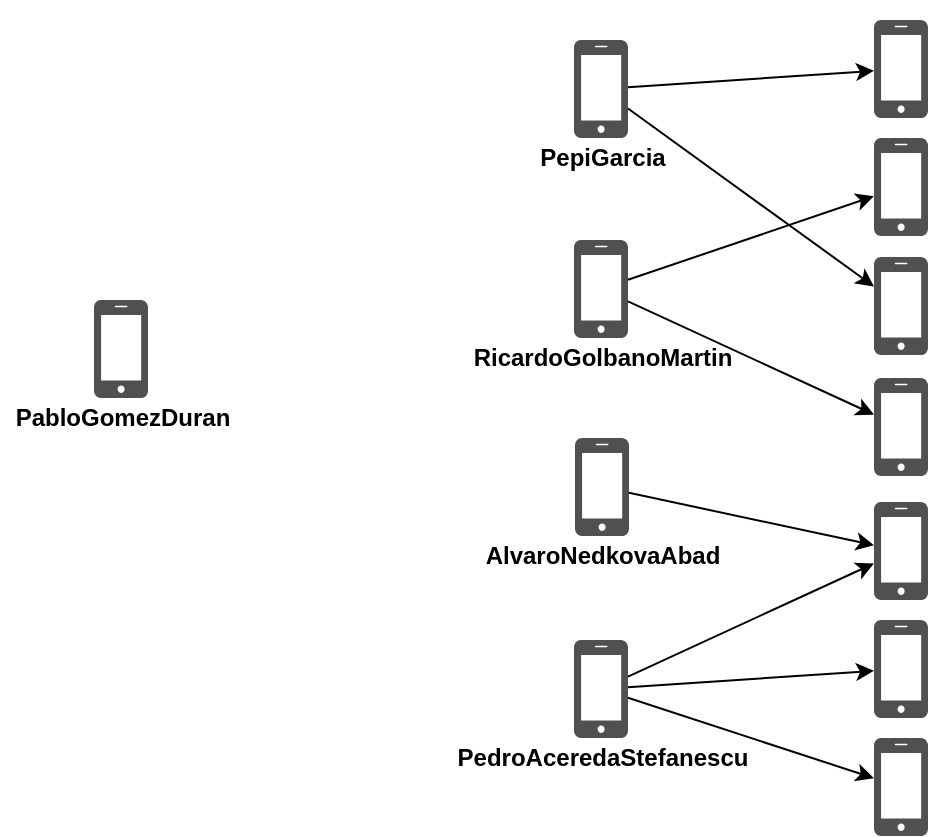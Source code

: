 <mxfile version="12.9.7" type="device"><diagram id="QTLxOaP4WovwVYjnvfPy" name="Page-1"><mxGraphModel dx="716" dy="408" grid="1" gridSize="10" guides="1" tooltips="1" connect="1" arrows="1" fold="1" page="1" pageScale="1" pageWidth="827" pageHeight="1169" math="0" shadow="0"><root><mxCell id="0"/><mxCell id="1" parent="0"/><mxCell id="iuBkCSvZXhHmo4ZoFInL-21" value="" style="pointerEvents=1;shadow=0;dashed=0;html=1;strokeColor=none;fillColor=#505050;labelPosition=center;verticalLabelPosition=bottom;verticalAlign=top;outlineConnect=0;align=center;shape=mxgraph.office.devices.cell_phone_iphone_proportional;" vertex="1" parent="1"><mxGeometry x="200" y="270" width="27" height="49" as="geometry"/></mxCell><mxCell id="iuBkCSvZXhHmo4ZoFInL-26" value="" style="shape=image;html=1;verticalAlign=top;verticalLabelPosition=bottom;labelBackgroundColor=#ffffff;imageAspect=0;aspect=fixed;image=https://cdn4.iconfinder.com/data/icons/free-ui/64/v-26-128.png" vertex="1" parent="1"><mxGeometry x="444" y="420" width="20" height="20" as="geometry"/></mxCell><mxCell id="iuBkCSvZXhHmo4ZoFInL-27" value="" style="shape=image;html=1;verticalAlign=top;verticalLabelPosition=bottom;labelBackgroundColor=#ffffff;imageAspect=0;aspect=fixed;image=https://cdn4.iconfinder.com/data/icons/free-ui/64/v-26-128.png" vertex="1" parent="1"><mxGeometry x="443.5" y="219" width="20" height="20" as="geometry"/></mxCell><mxCell id="iuBkCSvZXhHmo4ZoFInL-28" value="" style="shape=image;html=1;verticalAlign=top;verticalLabelPosition=bottom;labelBackgroundColor=#ffffff;imageAspect=0;aspect=fixed;image=https://cdn4.iconfinder.com/data/icons/free-ui/64/v-26-128.png" vertex="1" parent="1"><mxGeometry x="444" y="120" width="20" height="20" as="geometry"/></mxCell><mxCell id="iuBkCSvZXhHmo4ZoFInL-29" value="" style="shape=image;html=1;verticalAlign=top;verticalLabelPosition=bottom;labelBackgroundColor=#ffffff;imageAspect=0;aspect=fixed;image=https://cdn4.iconfinder.com/data/icons/free-ui/64/v-26-128.png" vertex="1" parent="1"><mxGeometry x="443.5" y="319" width="20" height="20" as="geometry"/></mxCell><mxCell id="iuBkCSvZXhHmo4ZoFInL-30" value="PabloGomezDuran" style="text;html=1;align=center;verticalAlign=middle;resizable=0;points=[];autosize=1;fontStyle=1" vertex="1" parent="1"><mxGeometry x="153.5" y="319" width="120" height="20" as="geometry"/></mxCell><mxCell id="iuBkCSvZXhHmo4ZoFInL-31" value="" style="pointerEvents=1;shadow=0;dashed=0;html=1;strokeColor=none;fillColor=#505050;labelPosition=center;verticalLabelPosition=bottom;verticalAlign=top;outlineConnect=0;align=center;shape=mxgraph.office.devices.cell_phone_iphone_proportional;" vertex="1" parent="1"><mxGeometry x="440" y="440" width="27" height="49" as="geometry"/></mxCell><mxCell id="iuBkCSvZXhHmo4ZoFInL-32" value="" style="pointerEvents=1;shadow=0;dashed=0;html=1;strokeColor=none;fillColor=#505050;labelPosition=center;verticalLabelPosition=bottom;verticalAlign=top;outlineConnect=0;align=center;shape=mxgraph.office.devices.cell_phone_iphone_proportional;" vertex="1" parent="1"><mxGeometry x="440.5" y="339" width="27" height="49" as="geometry"/></mxCell><mxCell id="iuBkCSvZXhHmo4ZoFInL-33" value="" style="pointerEvents=1;shadow=0;dashed=0;html=1;strokeColor=none;fillColor=#505050;labelPosition=center;verticalLabelPosition=bottom;verticalAlign=top;outlineConnect=0;align=center;shape=mxgraph.office.devices.cell_phone_iphone_proportional;" vertex="1" parent="1"><mxGeometry x="440" y="240" width="27" height="49" as="geometry"/></mxCell><mxCell id="iuBkCSvZXhHmo4ZoFInL-34" value="" style="pointerEvents=1;shadow=0;dashed=0;html=1;strokeColor=none;fillColor=#505050;labelPosition=center;verticalLabelPosition=bottom;verticalAlign=top;outlineConnect=0;align=center;shape=mxgraph.office.devices.cell_phone_iphone_proportional;" vertex="1" parent="1"><mxGeometry x="440" y="140" width="27" height="49" as="geometry"/></mxCell><mxCell id="iuBkCSvZXhHmo4ZoFInL-35" value="RicardoGolbanoMartin" style="text;html=1;align=center;verticalAlign=middle;resizable=0;points=[];autosize=1;fontStyle=1" vertex="1" parent="1"><mxGeometry x="383.5" y="289" width="140" height="20" as="geometry"/></mxCell><mxCell id="iuBkCSvZXhHmo4ZoFInL-36" value="PedroAceredaStefanescu" style="text;html=1;align=center;verticalAlign=middle;resizable=0;points=[];autosize=1;fontStyle=1" vertex="1" parent="1"><mxGeometry x="373.5" y="489" width="160" height="20" as="geometry"/></mxCell><mxCell id="iuBkCSvZXhHmo4ZoFInL-37" value="AlvaroNedkovaAbad" style="text;html=1;align=center;verticalAlign=middle;resizable=0;points=[];autosize=1;fontStyle=1" vertex="1" parent="1"><mxGeometry x="389" y="388" width="130" height="20" as="geometry"/></mxCell><mxCell id="iuBkCSvZXhHmo4ZoFInL-38" value="PepiGarcia" style="text;html=1;align=center;verticalAlign=middle;resizable=0;points=[];autosize=1;fontStyle=1" vertex="1" parent="1"><mxGeometry x="414" y="189" width="80" height="20" as="geometry"/></mxCell><mxCell id="iuBkCSvZXhHmo4ZoFInL-41" value="" style="pointerEvents=1;shadow=0;dashed=0;html=1;strokeColor=none;fillColor=#505050;labelPosition=center;verticalLabelPosition=bottom;verticalAlign=top;outlineConnect=0;align=center;shape=mxgraph.office.devices.cell_phone_iphone_proportional;" vertex="1" parent="1"><mxGeometry x="590" y="309" width="27" height="49" as="geometry"/></mxCell><mxCell id="iuBkCSvZXhHmo4ZoFInL-42" value="" style="pointerEvents=1;shadow=0;dashed=0;html=1;strokeColor=none;fillColor=#505050;labelPosition=center;verticalLabelPosition=bottom;verticalAlign=top;outlineConnect=0;align=center;shape=mxgraph.office.devices.cell_phone_iphone_proportional;" vertex="1" parent="1"><mxGeometry x="590" y="189" width="27" height="49" as="geometry"/></mxCell><mxCell id="iuBkCSvZXhHmo4ZoFInL-43" value="" style="pointerEvents=1;shadow=0;dashed=0;html=1;strokeColor=none;fillColor=#505050;labelPosition=center;verticalLabelPosition=bottom;verticalAlign=top;outlineConnect=0;align=center;shape=mxgraph.office.devices.cell_phone_iphone_proportional;" vertex="1" parent="1"><mxGeometry x="590" y="130" width="27" height="49" as="geometry"/></mxCell><mxCell id="iuBkCSvZXhHmo4ZoFInL-44" value="" style="pointerEvents=1;shadow=0;dashed=0;html=1;strokeColor=none;fillColor=#505050;labelPosition=center;verticalLabelPosition=bottom;verticalAlign=top;outlineConnect=0;align=center;shape=mxgraph.office.devices.cell_phone_iphone_proportional;" vertex="1" parent="1"><mxGeometry x="590" y="371" width="27" height="49" as="geometry"/></mxCell><mxCell id="iuBkCSvZXhHmo4ZoFInL-45" value="" style="pointerEvents=1;shadow=0;dashed=0;html=1;strokeColor=none;fillColor=#505050;labelPosition=center;verticalLabelPosition=bottom;verticalAlign=top;outlineConnect=0;align=center;shape=mxgraph.office.devices.cell_phone_iphone_proportional;" vertex="1" parent="1"><mxGeometry x="590" y="430" width="27" height="49" as="geometry"/></mxCell><mxCell id="iuBkCSvZXhHmo4ZoFInL-46" value="" style="pointerEvents=1;shadow=0;dashed=0;html=1;strokeColor=none;fillColor=#505050;labelPosition=center;verticalLabelPosition=bottom;verticalAlign=top;outlineConnect=0;align=center;shape=mxgraph.office.devices.cell_phone_iphone_proportional;" vertex="1" parent="1"><mxGeometry x="590" y="248.5" width="27" height="49" as="geometry"/></mxCell><mxCell id="iuBkCSvZXhHmo4ZoFInL-47" value="" style="pointerEvents=1;shadow=0;dashed=0;html=1;strokeColor=none;fillColor=#505050;labelPosition=center;verticalLabelPosition=bottom;verticalAlign=top;outlineConnect=0;align=center;shape=mxgraph.office.devices.cell_phone_iphone_proportional;" vertex="1" parent="1"><mxGeometry x="590" y="489" width="27" height="49" as="geometry"/></mxCell><mxCell id="iuBkCSvZXhHmo4ZoFInL-48" value="" style="endArrow=classic;html=1;" edge="1" parent="1" source="iuBkCSvZXhHmo4ZoFInL-31" target="iuBkCSvZXhHmo4ZoFInL-44"><mxGeometry width="50" height="50" relative="1" as="geometry"><mxPoint x="510" y="480" as="sourcePoint"/><mxPoint x="560" y="430" as="targetPoint"/></mxGeometry></mxCell><mxCell id="iuBkCSvZXhHmo4ZoFInL-49" value="" style="endArrow=classic;html=1;" edge="1" parent="1" source="iuBkCSvZXhHmo4ZoFInL-31" target="iuBkCSvZXhHmo4ZoFInL-45"><mxGeometry width="50" height="50" relative="1" as="geometry"><mxPoint x="477.0" y="468.29" as="sourcePoint"/><mxPoint x="600" y="411.71" as="targetPoint"/></mxGeometry></mxCell><mxCell id="iuBkCSvZXhHmo4ZoFInL-50" value="" style="endArrow=classic;html=1;" edge="1" parent="1" source="iuBkCSvZXhHmo4ZoFInL-31" target="iuBkCSvZXhHmo4ZoFInL-47"><mxGeometry width="50" height="50" relative="1" as="geometry"><mxPoint x="477.0" y="473.6" as="sourcePoint"/><mxPoint x="600" y="465.4" as="targetPoint"/></mxGeometry></mxCell><mxCell id="iuBkCSvZXhHmo4ZoFInL-51" value="" style="endArrow=classic;html=1;" edge="1" parent="1" source="iuBkCSvZXhHmo4ZoFInL-32" target="iuBkCSvZXhHmo4ZoFInL-44"><mxGeometry width="50" height="50" relative="1" as="geometry"><mxPoint x="477.0" y="468.29" as="sourcePoint"/><mxPoint x="600" y="411.71" as="targetPoint"/></mxGeometry></mxCell><mxCell id="iuBkCSvZXhHmo4ZoFInL-52" value="" style="endArrow=classic;html=1;" edge="1" parent="1" source="iuBkCSvZXhHmo4ZoFInL-33" target="iuBkCSvZXhHmo4ZoFInL-41"><mxGeometry width="50" height="50" relative="1" as="geometry"><mxPoint x="502.0" y="272.5" as="sourcePoint"/><mxPoint x="624.5" y="296.22" as="targetPoint"/></mxGeometry></mxCell><mxCell id="iuBkCSvZXhHmo4ZoFInL-53" value="" style="endArrow=classic;html=1;" edge="1" parent="1" source="iuBkCSvZXhHmo4ZoFInL-33" target="iuBkCSvZXhHmo4ZoFInL-42"><mxGeometry width="50" height="50" relative="1" as="geometry"><mxPoint x="502.0" y="272.5" as="sourcePoint"/><mxPoint x="600" y="335.387" as="targetPoint"/></mxGeometry></mxCell><mxCell id="iuBkCSvZXhHmo4ZoFInL-55" value="" style="endArrow=classic;html=1;" edge="1" parent="1" source="iuBkCSvZXhHmo4ZoFInL-34" target="iuBkCSvZXhHmo4ZoFInL-46"><mxGeometry width="50" height="50" relative="1" as="geometry"><mxPoint x="502" y="210" as="sourcePoint"/><mxPoint x="600" y="231.347" as="targetPoint"/></mxGeometry></mxCell><mxCell id="iuBkCSvZXhHmo4ZoFInL-56" value="" style="endArrow=classic;html=1;" edge="1" parent="1" source="iuBkCSvZXhHmo4ZoFInL-34" target="iuBkCSvZXhHmo4ZoFInL-43"><mxGeometry width="50" height="50" relative="1" as="geometry"><mxPoint x="502.0" y="172.5" as="sourcePoint"/><mxPoint x="600" y="269.633" as="targetPoint"/></mxGeometry></mxCell><mxCell id="iuBkCSvZXhHmo4ZoFInL-57" value="" style="shape=image;verticalLabelPosition=bottom;labelBackgroundColor=#ffffff;verticalAlign=top;aspect=fixed;imageAspect=0;image=https://cdn.discordapp.com/attachments/695740260474421300/696089769620275250/add-friend.png;" vertex="1" parent="1"><mxGeometry x="594.25" y="263.75" width="18.5" height="18.5" as="geometry"/></mxCell><mxCell id="iuBkCSvZXhHmo4ZoFInL-58" value="" style="shape=image;verticalLabelPosition=bottom;labelBackgroundColor=#ffffff;verticalAlign=top;aspect=fixed;imageAspect=0;image=https://cdn.discordapp.com/attachments/695740260474421300/696089769620275250/add-friend.png;" vertex="1" parent="1"><mxGeometry x="594.25" y="386.25" width="18.5" height="18.5" as="geometry"/></mxCell><mxCell id="iuBkCSvZXhHmo4ZoFInL-59" value="" style="shape=image;verticalLabelPosition=bottom;labelBackgroundColor=#ffffff;verticalAlign=top;aspect=fixed;imageAspect=0;image=https://cdn.discordapp.com/attachments/695740260474421300/696089769620275250/add-friend.png;" vertex="1" parent="1"><mxGeometry x="594.25" y="504.25" width="18.5" height="18.5" as="geometry"/></mxCell><mxCell id="iuBkCSvZXhHmo4ZoFInL-60" value="" style="shape=image;verticalLabelPosition=bottom;labelBackgroundColor=#ffffff;verticalAlign=top;aspect=fixed;imageAspect=0;image=https://cdn.discordapp.com/attachments/695740260474421300/696089769620275250/add-friend.png;" vertex="1" parent="1"><mxGeometry x="444.25" y="155.25" width="18.5" height="18.5" as="geometry"/></mxCell><mxCell id="iuBkCSvZXhHmo4ZoFInL-61" value="" style="shape=image;verticalLabelPosition=bottom;labelBackgroundColor=#ffffff;verticalAlign=top;aspect=fixed;imageAspect=0;image=https://cdn.discordapp.com/attachments/695740260474421300/696089769620275250/add-friend.png;" vertex="1" parent="1"><mxGeometry x="444.75" y="255.25" width="18.5" height="18.5" as="geometry"/></mxCell></root></mxGraphModel></diagram></mxfile>
